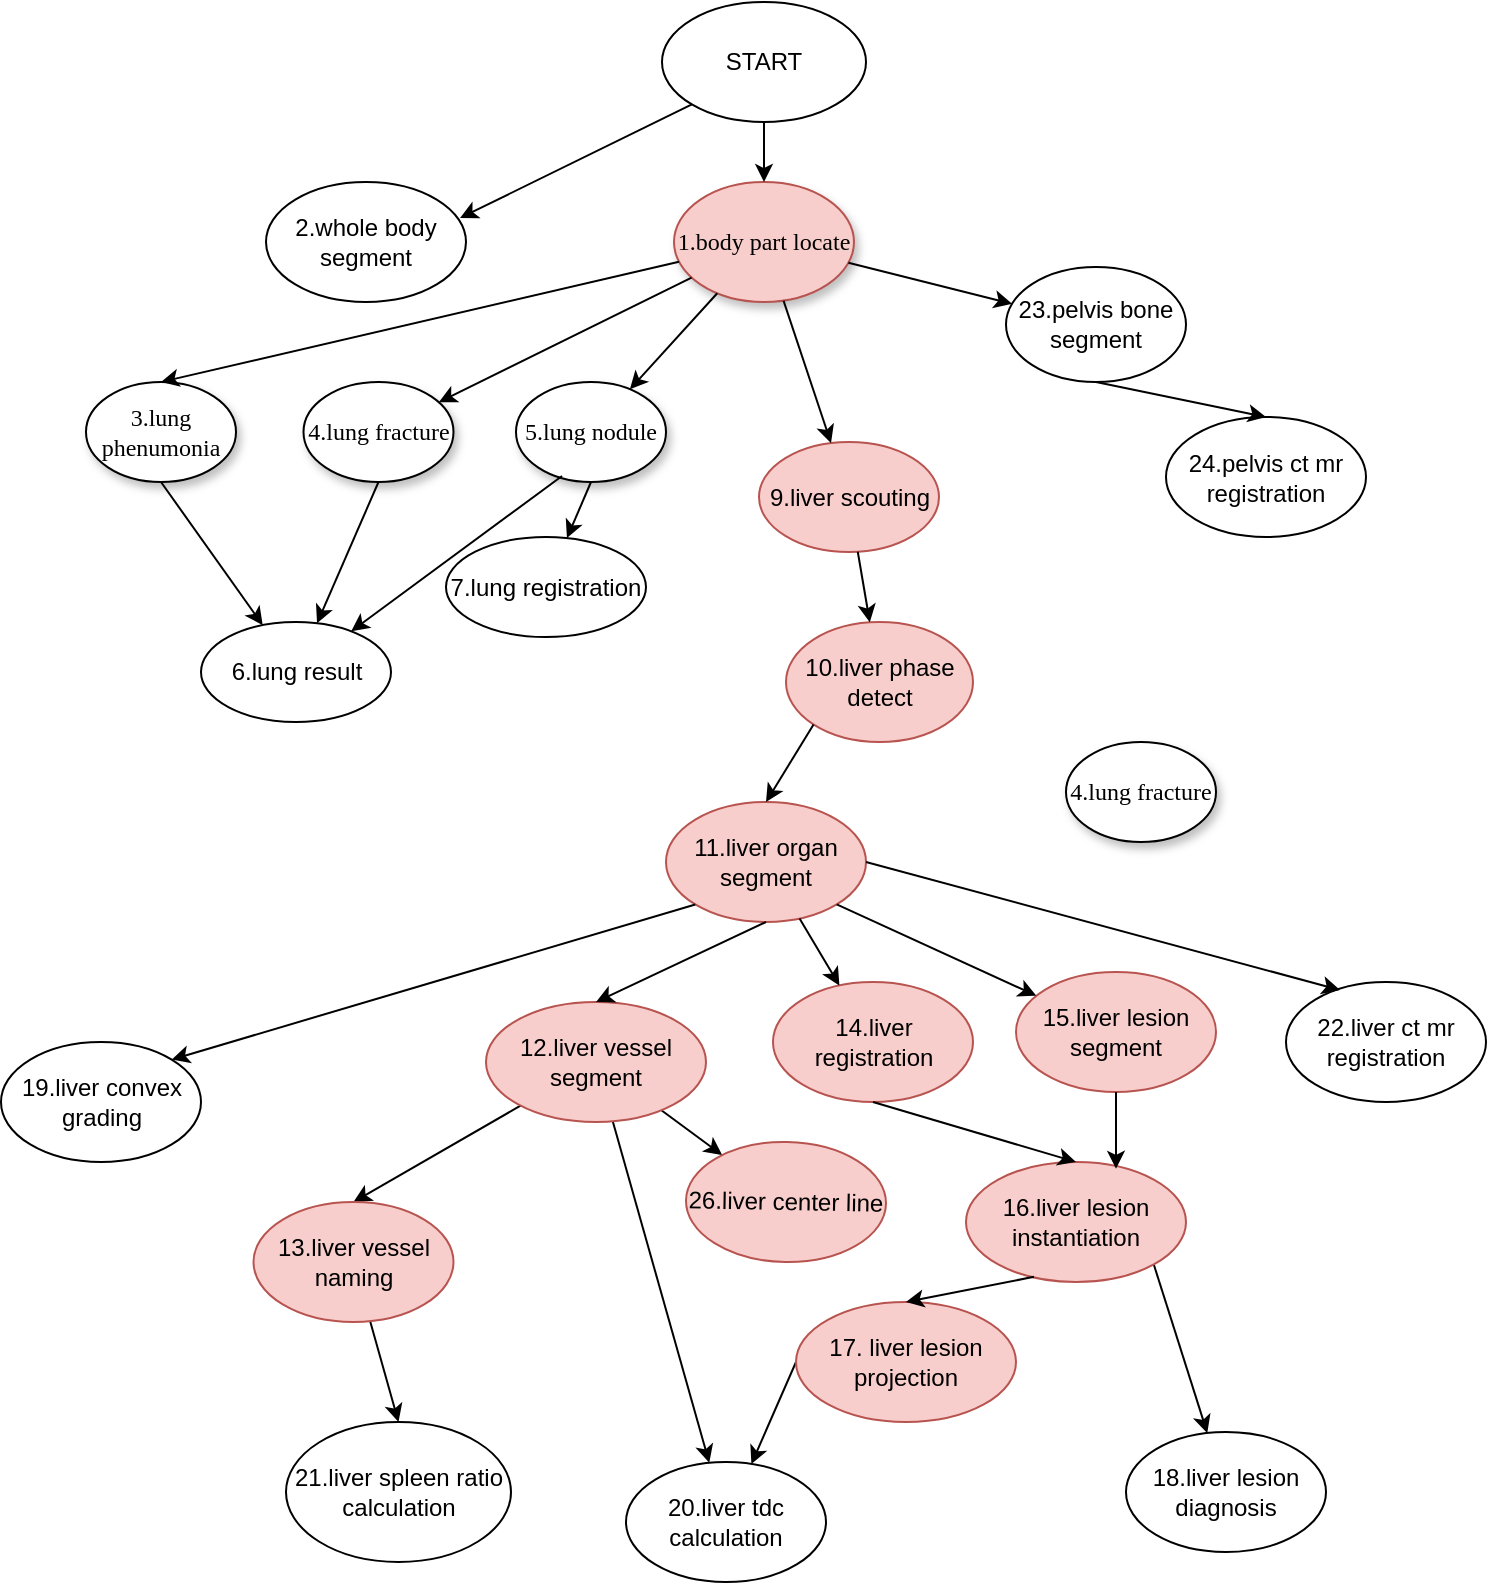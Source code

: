 <mxfile version="14.5.4" type="github">
  <diagram name="Page-1" id="42789a77-a242-8287-6e28-9cd8cfd52e62">
    <mxGraphModel dx="1359" dy="777" grid="1" gridSize="10" guides="1" tooltips="1" connect="1" arrows="1" fold="1" page="1" pageScale="1" pageWidth="1100" pageHeight="850" background="#ffffff" math="0" shadow="0">
      <root>
        <mxCell id="0" />
        <mxCell id="1" parent="0" />
        <mxCell id="1ea317790d2ca983-1" value="1.body part locate" style="ellipse;whiteSpace=wrap;html=1;rounded=0;shadow=1;comic=0;labelBackgroundColor=none;strokeWidth=1;fontFamily=Verdana;fontSize=12;align=center;fillColor=#f8cecc;strokeColor=#b85450;" parent="1" vertex="1">
          <mxGeometry x="414" y="90" width="90" height="60" as="geometry" />
        </mxCell>
        <mxCell id="1ea317790d2ca983-2" value="&lt;span&gt;4.lung fracture&lt;/span&gt;" style="ellipse;whiteSpace=wrap;html=1;rounded=0;shadow=1;comic=0;labelBackgroundColor=none;strokeWidth=1;fontFamily=Verdana;fontSize=12;align=center;" parent="1" vertex="1">
          <mxGeometry x="228.75" y="190" width="75" height="50" as="geometry" />
        </mxCell>
        <mxCell id="1ea317790d2ca983-3" value="&lt;span&gt;5.lung nodule&lt;/span&gt;" style="ellipse;whiteSpace=wrap;html=1;rounded=0;shadow=1;comic=0;labelBackgroundColor=none;strokeWidth=1;fontFamily=Verdana;fontSize=12;align=center;" parent="1" vertex="1">
          <mxGeometry x="335" y="190" width="75" height="50" as="geometry" />
        </mxCell>
        <mxCell id="1ea317790d2ca983-9" value="3.lung phenumonia" style="ellipse;whiteSpace=wrap;html=1;rounded=0;shadow=1;comic=0;labelBackgroundColor=none;strokeWidth=1;fontFamily=Verdana;fontSize=12;align=center;" parent="1" vertex="1">
          <mxGeometry x="120" y="190" width="75" height="50" as="geometry" />
        </mxCell>
        <mxCell id="E7qCEXml-a51oX7vlCE2-1" value="2.whole body segment" style="ellipse;whiteSpace=wrap;html=1;" parent="1" vertex="1">
          <mxGeometry x="210" y="90" width="100" height="60" as="geometry" />
        </mxCell>
        <mxCell id="E7qCEXml-a51oX7vlCE2-6" value="START" style="ellipse;whiteSpace=wrap;html=1;" parent="1" vertex="1">
          <mxGeometry x="408" width="102" height="60" as="geometry" />
        </mxCell>
        <mxCell id="E7qCEXml-a51oX7vlCE2-11" value="6.lung result" style="ellipse;whiteSpace=wrap;html=1;" parent="1" vertex="1">
          <mxGeometry x="177.5" y="310" width="95" height="50" as="geometry" />
        </mxCell>
        <mxCell id="E7qCEXml-a51oX7vlCE2-13" value="" style="endArrow=classic;html=1;" parent="1" source="E7qCEXml-a51oX7vlCE2-6" target="1ea317790d2ca983-1" edge="1">
          <mxGeometry width="50" height="50" relative="1" as="geometry">
            <mxPoint x="520" y="370" as="sourcePoint" />
            <mxPoint x="570" y="320" as="targetPoint" />
          </mxGeometry>
        </mxCell>
        <mxCell id="E7qCEXml-a51oX7vlCE2-18" value="" style="endArrow=classic;html=1;exitX=0.5;exitY=1;exitDx=0;exitDy=0;" parent="1" source="1ea317790d2ca983-9" target="E7qCEXml-a51oX7vlCE2-11" edge="1">
          <mxGeometry width="50" height="50" relative="1" as="geometry">
            <mxPoint x="520" y="370" as="sourcePoint" />
            <mxPoint x="570" y="320" as="targetPoint" />
          </mxGeometry>
        </mxCell>
        <mxCell id="E7qCEXml-a51oX7vlCE2-19" value="" style="endArrow=classic;html=1;exitX=0.5;exitY=1;exitDx=0;exitDy=0;" parent="1" source="1ea317790d2ca983-2" target="E7qCEXml-a51oX7vlCE2-11" edge="1">
          <mxGeometry width="50" height="50" relative="1" as="geometry">
            <mxPoint x="520" y="370" as="sourcePoint" />
            <mxPoint x="570" y="320" as="targetPoint" />
          </mxGeometry>
        </mxCell>
        <mxCell id="E7qCEXml-a51oX7vlCE2-20" value="" style="endArrow=classic;html=1;exitX=0.307;exitY=0.94;exitDx=0;exitDy=0;exitPerimeter=0;" parent="1" source="1ea317790d2ca983-3" target="E7qCEXml-a51oX7vlCE2-11" edge="1">
          <mxGeometry width="50" height="50" relative="1" as="geometry">
            <mxPoint x="520" y="370" as="sourcePoint" />
            <mxPoint x="570" y="320" as="targetPoint" />
          </mxGeometry>
        </mxCell>
        <mxCell id="E7qCEXml-a51oX7vlCE2-22" value="" style="endArrow=classic;html=1;exitX=0.5;exitY=1;exitDx=0;exitDy=0;" parent="1" source="1ea317790d2ca983-3" target="E7qCEXml-a51oX7vlCE2-23" edge="1">
          <mxGeometry width="50" height="50" relative="1" as="geometry">
            <mxPoint x="510" y="270" as="sourcePoint" />
            <mxPoint x="570" y="320" as="targetPoint" />
          </mxGeometry>
        </mxCell>
        <mxCell id="E7qCEXml-a51oX7vlCE2-23" value="7.lung registration" style="ellipse;whiteSpace=wrap;html=1;" parent="1" vertex="1">
          <mxGeometry x="300" y="267.5" width="100" height="50" as="geometry" />
        </mxCell>
        <mxCell id="E7qCEXml-a51oX7vlCE2-34" value="" style="endArrow=classic;html=1;entryX=0.5;entryY=0;entryDx=0;entryDy=0;" parent="1" source="1ea317790d2ca983-1" target="1ea317790d2ca983-9" edge="1">
          <mxGeometry width="50" height="50" relative="1" as="geometry">
            <mxPoint x="520" y="370" as="sourcePoint" />
            <mxPoint x="570" y="320" as="targetPoint" />
          </mxGeometry>
        </mxCell>
        <mxCell id="E7qCEXml-a51oX7vlCE2-35" value="" style="endArrow=classic;html=1;" parent="1" source="1ea317790d2ca983-1" target="1ea317790d2ca983-2" edge="1">
          <mxGeometry width="50" height="50" relative="1" as="geometry">
            <mxPoint x="520" y="370" as="sourcePoint" />
            <mxPoint x="570" y="320" as="targetPoint" />
          </mxGeometry>
        </mxCell>
        <mxCell id="E7qCEXml-a51oX7vlCE2-36" value="9.liver scouting" style="ellipse;whiteSpace=wrap;html=1;fillColor=#f8cecc;strokeColor=#b85450;" parent="1" vertex="1">
          <mxGeometry x="456.5" y="220" width="90" height="55" as="geometry" />
        </mxCell>
        <mxCell id="E7qCEXml-a51oX7vlCE2-40" value="" style="endArrow=classic;html=1;entryX=0.97;entryY=0.3;entryDx=0;entryDy=0;entryPerimeter=0;exitX=0;exitY=1;exitDx=0;exitDy=0;" parent="1" source="E7qCEXml-a51oX7vlCE2-6" target="E7qCEXml-a51oX7vlCE2-1" edge="1">
          <mxGeometry width="50" height="50" relative="1" as="geometry">
            <mxPoint x="430" y="48" as="sourcePoint" />
            <mxPoint x="610" y="230" as="targetPoint" />
          </mxGeometry>
        </mxCell>
        <mxCell id="E7qCEXml-a51oX7vlCE2-43" value="" style="endArrow=classic;html=1;" parent="1" source="1ea317790d2ca983-1" target="1ea317790d2ca983-3" edge="1">
          <mxGeometry width="50" height="50" relative="1" as="geometry">
            <mxPoint x="520" y="370" as="sourcePoint" />
            <mxPoint x="570" y="320" as="targetPoint" />
          </mxGeometry>
        </mxCell>
        <mxCell id="E7qCEXml-a51oX7vlCE2-44" value="" style="endArrow=classic;html=1;" parent="1" source="1ea317790d2ca983-1" target="E7qCEXml-a51oX7vlCE2-36" edge="1">
          <mxGeometry width="50" height="50" relative="1" as="geometry">
            <mxPoint x="520" y="370" as="sourcePoint" />
            <mxPoint x="570" y="320" as="targetPoint" />
          </mxGeometry>
        </mxCell>
        <mxCell id="E7qCEXml-a51oX7vlCE2-45" value="10.liver phase detect" style="ellipse;whiteSpace=wrap;html=1;fillColor=#f8cecc;strokeColor=#b85450;" parent="1" vertex="1">
          <mxGeometry x="470" y="310" width="93.5" height="60" as="geometry" />
        </mxCell>
        <mxCell id="E7qCEXml-a51oX7vlCE2-46" value="" style="endArrow=classic;html=1;" parent="1" source="E7qCEXml-a51oX7vlCE2-36" target="E7qCEXml-a51oX7vlCE2-45" edge="1">
          <mxGeometry width="50" height="50" relative="1" as="geometry">
            <mxPoint x="520" y="370" as="sourcePoint" />
            <mxPoint x="570" y="320" as="targetPoint" />
          </mxGeometry>
        </mxCell>
        <mxCell id="E7qCEXml-a51oX7vlCE2-47" value="11.liver organ segment" style="ellipse;whiteSpace=wrap;html=1;fillColor=#f8cecc;strokeColor=#b85450;" parent="1" vertex="1">
          <mxGeometry x="410" y="400" width="100" height="60" as="geometry" />
        </mxCell>
        <mxCell id="E7qCEXml-a51oX7vlCE2-50" value="" style="endArrow=classic;html=1;entryX=0.5;entryY=0;entryDx=0;entryDy=0;exitX=0;exitY=1;exitDx=0;exitDy=0;" parent="1" source="E7qCEXml-a51oX7vlCE2-45" target="E7qCEXml-a51oX7vlCE2-47" edge="1">
          <mxGeometry width="50" height="50" relative="1" as="geometry">
            <mxPoint x="590" y="400" as="sourcePoint" />
            <mxPoint x="470" y="410" as="targetPoint" />
          </mxGeometry>
        </mxCell>
        <mxCell id="uME0hAM4aX24SPmoG4YC-3" style="rounded=0;orthogonalLoop=1;jettySize=auto;html=1;" parent="1" source="E7qCEXml-a51oX7vlCE2-51" target="uME0hAM4aX24SPmoG4YC-2" edge="1">
          <mxGeometry relative="1" as="geometry" />
        </mxCell>
        <mxCell id="_9MSTqD4jc4uetIKMzi9-3" style="edgeStyle=none;rounded=0;orthogonalLoop=1;jettySize=auto;html=1;" edge="1" parent="1" source="E7qCEXml-a51oX7vlCE2-51" target="E7qCEXml-a51oX7vlCE2-69">
          <mxGeometry relative="1" as="geometry" />
        </mxCell>
        <mxCell id="_9MSTqD4jc4uetIKMzi9-5" style="edgeStyle=none;rounded=0;orthogonalLoop=1;jettySize=auto;html=1;entryX=0.5;entryY=0;entryDx=0;entryDy=0;" edge="1" parent="1" source="E7qCEXml-a51oX7vlCE2-51" target="E7qCEXml-a51oX7vlCE2-53">
          <mxGeometry relative="1" as="geometry" />
        </mxCell>
        <mxCell id="E7qCEXml-a51oX7vlCE2-51" value="12.liver vessel segment" style="ellipse;whiteSpace=wrap;html=1;fillColor=#f8cecc;strokeColor=#b85450;" parent="1" vertex="1">
          <mxGeometry x="320" y="500" width="110" height="60" as="geometry" />
        </mxCell>
        <mxCell id="E7qCEXml-a51oX7vlCE2-52" value="" style="endArrow=classic;html=1;entryX=0.5;entryY=0;entryDx=0;entryDy=0;exitX=0.5;exitY=1;exitDx=0;exitDy=0;" parent="1" source="E7qCEXml-a51oX7vlCE2-47" target="E7qCEXml-a51oX7vlCE2-51" edge="1">
          <mxGeometry width="50" height="50" relative="1" as="geometry">
            <mxPoint x="520" y="480" as="sourcePoint" />
            <mxPoint x="570" y="430" as="targetPoint" />
          </mxGeometry>
        </mxCell>
        <mxCell id="_9MSTqD4jc4uetIKMzi9-6" style="edgeStyle=none;rounded=0;orthogonalLoop=1;jettySize=auto;html=1;entryX=0.5;entryY=0;entryDx=0;entryDy=0;" edge="1" parent="1" source="E7qCEXml-a51oX7vlCE2-53" target="E7qCEXml-a51oX7vlCE2-78">
          <mxGeometry relative="1" as="geometry" />
        </mxCell>
        <mxCell id="E7qCEXml-a51oX7vlCE2-53" value="13.liver vessel naming" style="ellipse;whiteSpace=wrap;html=1;fillColor=#f8cecc;strokeColor=#b85450;" parent="1" vertex="1">
          <mxGeometry x="203.75" y="600" width="100" height="60" as="geometry" />
        </mxCell>
        <mxCell id="E7qCEXml-a51oX7vlCE2-55" value="14.liver registration" style="ellipse;whiteSpace=wrap;html=1;fillColor=#f8cecc;strokeColor=#b85450;" parent="1" vertex="1">
          <mxGeometry x="463.5" y="490" width="100" height="60" as="geometry" />
        </mxCell>
        <mxCell id="E7qCEXml-a51oX7vlCE2-58" value="" style="endArrow=classic;html=1;" parent="1" source="E7qCEXml-a51oX7vlCE2-47" target="E7qCEXml-a51oX7vlCE2-55" edge="1">
          <mxGeometry width="50" height="50" relative="1" as="geometry">
            <mxPoint x="520" y="640" as="sourcePoint" />
            <mxPoint x="570" y="590" as="targetPoint" />
          </mxGeometry>
        </mxCell>
        <mxCell id="E7qCEXml-a51oX7vlCE2-59" value="15.liver lesion segment" style="ellipse;whiteSpace=wrap;html=1;fillColor=#f8cecc;strokeColor=#b85450;" parent="1" vertex="1">
          <mxGeometry x="585" y="485" width="100" height="60" as="geometry" />
        </mxCell>
        <mxCell id="E7qCEXml-a51oX7vlCE2-60" value="" style="endArrow=classic;html=1;exitX=1;exitY=1;exitDx=0;exitDy=0;" parent="1" source="E7qCEXml-a51oX7vlCE2-47" target="E7qCEXml-a51oX7vlCE2-59" edge="1">
          <mxGeometry width="50" height="50" relative="1" as="geometry">
            <mxPoint x="520" y="640" as="sourcePoint" />
            <mxPoint x="570" y="590" as="targetPoint" />
          </mxGeometry>
        </mxCell>
        <mxCell id="GINKurjGJZbwQ9dIIqyE-2" style="rounded=0;orthogonalLoop=1;jettySize=auto;html=1;exitX=1;exitY=1;exitDx=0;exitDy=0;" parent="1" source="E7qCEXml-a51oX7vlCE2-61" target="E7qCEXml-a51oX7vlCE2-66" edge="1">
          <mxGeometry relative="1" as="geometry" />
        </mxCell>
        <mxCell id="E7qCEXml-a51oX7vlCE2-61" value="16.liver lesion instantiation" style="ellipse;whiteSpace=wrap;html=1;fillColor=#f8cecc;strokeColor=#b85450;" parent="1" vertex="1">
          <mxGeometry x="560" y="580" width="110" height="60" as="geometry" />
        </mxCell>
        <mxCell id="E7qCEXml-a51oX7vlCE2-62" value="" style="endArrow=classic;html=1;exitX=0.5;exitY=1;exitDx=0;exitDy=0;entryX=0.5;entryY=0;entryDx=0;entryDy=0;" parent="1" source="E7qCEXml-a51oX7vlCE2-55" target="E7qCEXml-a51oX7vlCE2-61" edge="1">
          <mxGeometry width="50" height="50" relative="1" as="geometry">
            <mxPoint x="520" y="530" as="sourcePoint" />
            <mxPoint x="570" y="480" as="targetPoint" />
          </mxGeometry>
        </mxCell>
        <mxCell id="E7qCEXml-a51oX7vlCE2-63" value="" style="endArrow=classic;html=1;exitX=0.5;exitY=1;exitDx=0;exitDy=0;entryX=0.682;entryY=0.057;entryDx=0;entryDy=0;entryPerimeter=0;" parent="1" source="E7qCEXml-a51oX7vlCE2-59" target="E7qCEXml-a51oX7vlCE2-61" edge="1">
          <mxGeometry width="50" height="50" relative="1" as="geometry">
            <mxPoint x="520" y="530" as="sourcePoint" />
            <mxPoint x="570" y="480" as="targetPoint" />
          </mxGeometry>
        </mxCell>
        <mxCell id="_9MSTqD4jc4uetIKMzi9-2" style="rounded=0;orthogonalLoop=1;jettySize=auto;html=1;exitX=0;exitY=0.5;exitDx=0;exitDy=0;" edge="1" parent="1" source="E7qCEXml-a51oX7vlCE2-64" target="E7qCEXml-a51oX7vlCE2-69">
          <mxGeometry relative="1" as="geometry" />
        </mxCell>
        <mxCell id="E7qCEXml-a51oX7vlCE2-64" value="17. liver lesion projection" style="ellipse;whiteSpace=wrap;html=1;fillColor=#f8cecc;strokeColor=#b85450;" parent="1" vertex="1">
          <mxGeometry x="475" y="650" width="110" height="60" as="geometry" />
        </mxCell>
        <mxCell id="E7qCEXml-a51oX7vlCE2-65" value="" style="endArrow=classic;html=1;exitX=0.309;exitY=0.957;exitDx=0;exitDy=0;entryX=0.5;entryY=0;entryDx=0;entryDy=0;exitPerimeter=0;" parent="1" source="E7qCEXml-a51oX7vlCE2-61" target="E7qCEXml-a51oX7vlCE2-64" edge="1">
          <mxGeometry width="50" height="50" relative="1" as="geometry">
            <mxPoint x="520" y="790" as="sourcePoint" />
            <mxPoint x="570" y="740" as="targetPoint" />
          </mxGeometry>
        </mxCell>
        <mxCell id="E7qCEXml-a51oX7vlCE2-66" value="18.liver lesion diagnosis" style="ellipse;whiteSpace=wrap;html=1;" parent="1" vertex="1">
          <mxGeometry x="640" y="715" width="100" height="60" as="geometry" />
        </mxCell>
        <mxCell id="E7qCEXml-a51oX7vlCE2-68" value="19.liver convex grading" style="ellipse;whiteSpace=wrap;html=1;" parent="1" vertex="1">
          <mxGeometry x="77.5" y="520" width="100" height="60" as="geometry" />
        </mxCell>
        <mxCell id="E7qCEXml-a51oX7vlCE2-69" value="20.liver tdc calculation" style="ellipse;whiteSpace=wrap;html=1;" parent="1" vertex="1">
          <mxGeometry x="390" y="730" width="100" height="60" as="geometry" />
        </mxCell>
        <mxCell id="E7qCEXml-a51oX7vlCE2-70" value="22.liver ct mr registration" style="ellipse;whiteSpace=wrap;html=1;" parent="1" vertex="1">
          <mxGeometry x="720" y="490" width="100" height="60" as="geometry" />
        </mxCell>
        <mxCell id="E7qCEXml-a51oX7vlCE2-71" value="23.pelvis bone segment" style="ellipse;whiteSpace=wrap;html=1;" parent="1" vertex="1">
          <mxGeometry x="580" y="132.5" width="90" height="57.5" as="geometry" />
        </mxCell>
        <mxCell id="E7qCEXml-a51oX7vlCE2-72" value="" style="endArrow=classic;html=1;" parent="1" source="1ea317790d2ca983-1" target="E7qCEXml-a51oX7vlCE2-71" edge="1">
          <mxGeometry width="50" height="50" relative="1" as="geometry">
            <mxPoint x="520" y="210" as="sourcePoint" />
            <mxPoint x="570" y="160" as="targetPoint" />
          </mxGeometry>
        </mxCell>
        <mxCell id="E7qCEXml-a51oX7vlCE2-73" value="24.pelvis ct mr registration" style="ellipse;whiteSpace=wrap;html=1;" parent="1" vertex="1">
          <mxGeometry x="660" y="207.5" width="100" height="60" as="geometry" />
        </mxCell>
        <mxCell id="E7qCEXml-a51oX7vlCE2-74" value="" style="endArrow=classic;html=1;exitX=0.5;exitY=1;exitDx=0;exitDy=0;entryX=0.5;entryY=0;entryDx=0;entryDy=0;" parent="1" source="E7qCEXml-a51oX7vlCE2-71" target="E7qCEXml-a51oX7vlCE2-73" edge="1">
          <mxGeometry width="50" height="50" relative="1" as="geometry">
            <mxPoint x="520" y="370" as="sourcePoint" />
            <mxPoint x="570" y="320" as="targetPoint" />
          </mxGeometry>
        </mxCell>
        <mxCell id="E7qCEXml-a51oX7vlCE2-75" value="" style="endArrow=classic;html=1;entryX=1;entryY=0;entryDx=0;entryDy=0;exitX=0;exitY=1;exitDx=0;exitDy=0;" parent="1" source="E7qCEXml-a51oX7vlCE2-47" target="E7qCEXml-a51oX7vlCE2-68" edge="1">
          <mxGeometry width="50" height="50" relative="1" as="geometry">
            <mxPoint x="520" y="690" as="sourcePoint" />
            <mxPoint x="570" y="640" as="targetPoint" />
          </mxGeometry>
        </mxCell>
        <mxCell id="E7qCEXml-a51oX7vlCE2-77" value="" style="endArrow=classic;html=1;exitX=1;exitY=0.5;exitDx=0;exitDy=0;entryX=0.27;entryY=0.067;entryDx=0;entryDy=0;entryPerimeter=0;" parent="1" source="E7qCEXml-a51oX7vlCE2-47" target="E7qCEXml-a51oX7vlCE2-70" edge="1">
          <mxGeometry width="50" height="50" relative="1" as="geometry">
            <mxPoint x="520" y="690" as="sourcePoint" />
            <mxPoint x="570" y="640" as="targetPoint" />
          </mxGeometry>
        </mxCell>
        <mxCell id="E7qCEXml-a51oX7vlCE2-78" value="21.liver spleen ratio calculation" style="ellipse;whiteSpace=wrap;html=1;" parent="1" vertex="1">
          <mxGeometry x="220" y="710" width="112.5" height="70" as="geometry" />
        </mxCell>
        <mxCell id="uME0hAM4aX24SPmoG4YC-2" value="26.liver center line" style="ellipse;whiteSpace=wrap;html=1;fillColor=#f8cecc;strokeColor=#b85450;rotation=1;" parent="1" vertex="1">
          <mxGeometry x="420" y="570" width="100" height="60" as="geometry" />
        </mxCell>
        <mxCell id="_9MSTqD4jc4uetIKMzi9-1" value="&lt;span&gt;4.lung fracture&lt;/span&gt;" style="ellipse;whiteSpace=wrap;html=1;rounded=0;shadow=1;comic=0;labelBackgroundColor=none;strokeWidth=1;fontFamily=Verdana;fontSize=12;align=center;" vertex="1" parent="1">
          <mxGeometry x="610" y="370" width="75" height="50" as="geometry" />
        </mxCell>
      </root>
    </mxGraphModel>
  </diagram>
</mxfile>
